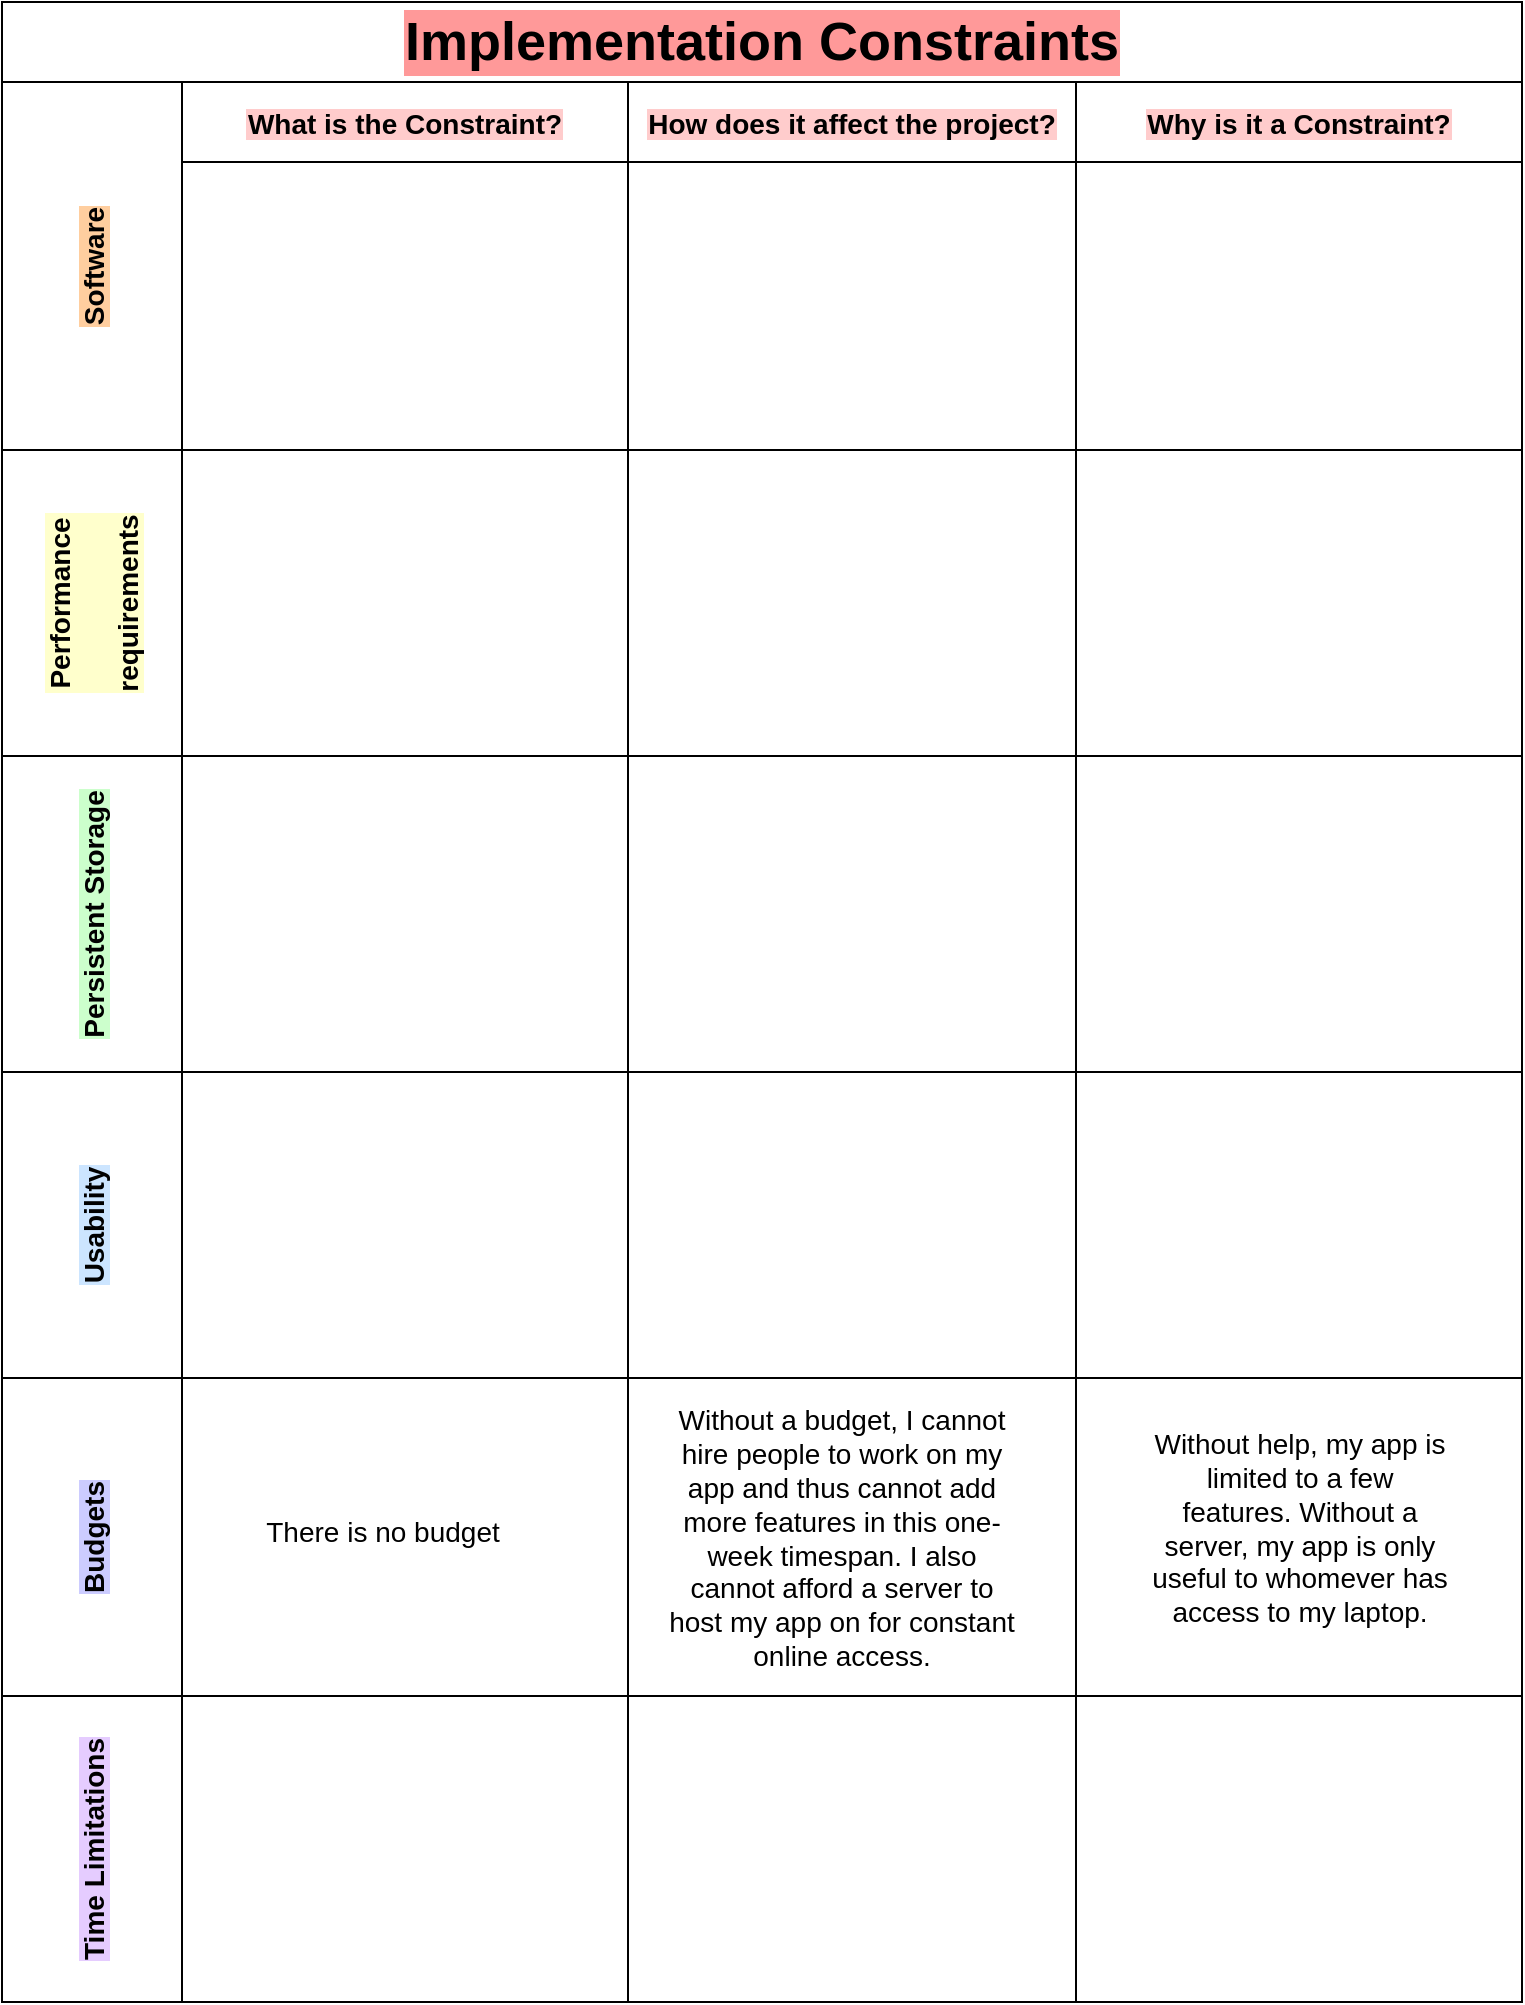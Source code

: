 <mxfile version="20.5.3" type="github">
  <diagram id="YzovN8eB3ZMi87oyrWJg" name="Page-1">
    <mxGraphModel dx="1169" dy="591" grid="1" gridSize="10" guides="1" tooltips="1" connect="1" arrows="1" fold="1" page="1" pageScale="1" pageWidth="827" pageHeight="1169" math="0" shadow="0">
      <root>
        <mxCell id="0" />
        <mxCell id="1" parent="0" />
        <mxCell id="AIQYkP_hiyhNMu18dmYw-27" value="Implementation Constraints" style="shape=table;childLayout=tableLayout;startSize=40;collapsible=0;recursiveResize=0;expand=0;fontStyle=1;labelBackgroundColor=#FF9999;fontSize=27;whiteSpace=wrap;html=1;spacingLeft=0;" vertex="1" parent="1">
          <mxGeometry x="40" y="20" width="760" height="1000" as="geometry" />
        </mxCell>
        <object label="Software" id="AIQYkP_hiyhNMu18dmYw-28">
          <mxCell style="shape=tableRow;horizontal=0;startSize=90;swimlaneHead=0;swimlaneBody=0;top=0;left=0;bottom=0;right=0;dropTarget=0;fillColor=none;collapsible=0;recursiveResize=0;expand=0;fontStyle=1;movable=1;resizable=1;rotatable=1;deletable=1;editable=1;connectable=1;fontSize=14;labelBackgroundColor=#FFCE9F;" vertex="1" parent="AIQYkP_hiyhNMu18dmYw-27">
            <mxGeometry y="40" width="760" height="184" as="geometry" />
          </mxCell>
        </object>
        <mxCell id="AIQYkP_hiyhNMu18dmYw-29" value="What is the Constraint?" style="swimlane;swimlaneHead=0;swimlaneBody=0;fontStyle=0;connectable=0;fillColor=none;startSize=40;collapsible=0;recursiveResize=0;expand=0;fontStyle=1;labelBackgroundColor=#FFCCCC;fontSize=14;" vertex="1" parent="AIQYkP_hiyhNMu18dmYw-28">
          <mxGeometry x="90" width="223" height="184" as="geometry">
            <mxRectangle width="223" height="184" as="alternateBounds" />
          </mxGeometry>
        </mxCell>
        <mxCell id="AIQYkP_hiyhNMu18dmYw-30" value="How does it affect the project?" style="swimlane;swimlaneHead=0;swimlaneBody=0;fontStyle=0;connectable=0;fillColor=none;startSize=40;collapsible=0;recursiveResize=0;expand=0;fontStyle=1;labelBackgroundColor=#FFCCCC;fontSize=14;" vertex="1" parent="AIQYkP_hiyhNMu18dmYw-28">
          <mxGeometry x="313" width="224" height="184" as="geometry">
            <mxRectangle width="224" height="184" as="alternateBounds" />
          </mxGeometry>
        </mxCell>
        <mxCell id="AIQYkP_hiyhNMu18dmYw-31" value="Why is it a Constraint?" style="swimlane;swimlaneHead=0;swimlaneBody=0;fontStyle=0;connectable=0;fillColor=none;startSize=40;collapsible=0;recursiveResize=0;expand=0;fontStyle=1;labelBackgroundColor=#FFCCCC;fontSize=14;" vertex="1" parent="AIQYkP_hiyhNMu18dmYw-28">
          <mxGeometry x="537" width="223" height="184" as="geometry">
            <mxRectangle width="223" height="184" as="alternateBounds" />
          </mxGeometry>
        </mxCell>
        <mxCell id="AIQYkP_hiyhNMu18dmYw-32" value="Performance &#xa;&#xa;requirements" style="shape=tableRow;horizontal=0;startSize=90;swimlaneHead=0;swimlaneBody=0;top=0;left=0;bottom=0;right=0;dropTarget=0;fillColor=none;collapsible=0;recursiveResize=0;expand=0;fontStyle=1;fontSize=14;labelBackgroundColor=#FFFFCC;" vertex="1" parent="AIQYkP_hiyhNMu18dmYw-27">
          <mxGeometry y="224" width="760" height="153" as="geometry" />
        </mxCell>
        <mxCell id="AIQYkP_hiyhNMu18dmYw-33" value="" style="swimlane;swimlaneHead=0;swimlaneBody=0;fontStyle=0;connectable=0;fillColor=none;startSize=0;collapsible=0;recursiveResize=0;expand=0;fontStyle=1;" vertex="1" parent="AIQYkP_hiyhNMu18dmYw-32">
          <mxGeometry x="90" width="223" height="153" as="geometry">
            <mxRectangle width="223" height="153" as="alternateBounds" />
          </mxGeometry>
        </mxCell>
        <mxCell id="AIQYkP_hiyhNMu18dmYw-34" value="" style="swimlane;swimlaneHead=0;swimlaneBody=0;fontStyle=0;connectable=0;fillColor=none;startSize=0;collapsible=0;recursiveResize=0;expand=0;fontStyle=1;" vertex="1" parent="AIQYkP_hiyhNMu18dmYw-32">
          <mxGeometry x="313" width="224" height="153" as="geometry">
            <mxRectangle width="224" height="153" as="alternateBounds" />
          </mxGeometry>
        </mxCell>
        <mxCell id="AIQYkP_hiyhNMu18dmYw-35" value="" style="swimlane;swimlaneHead=0;swimlaneBody=0;fontStyle=0;connectable=0;fillColor=none;startSize=0;collapsible=0;recursiveResize=0;expand=0;fontStyle=1;" vertex="1" parent="AIQYkP_hiyhNMu18dmYw-32">
          <mxGeometry x="537" width="223" height="153" as="geometry">
            <mxRectangle width="223" height="153" as="alternateBounds" />
          </mxGeometry>
        </mxCell>
        <mxCell id="AIQYkP_hiyhNMu18dmYw-36" value="Persistent Storage" style="shape=tableRow;horizontal=0;startSize=90;swimlaneHead=0;swimlaneBody=0;top=0;left=0;bottom=0;right=0;dropTarget=0;fillColor=none;collapsible=0;recursiveResize=0;expand=0;fontStyle=1;labelBackgroundColor=#CCFFCC;fontSize=14;" vertex="1" parent="AIQYkP_hiyhNMu18dmYw-27">
          <mxGeometry y="377" width="760" height="158" as="geometry" />
        </mxCell>
        <mxCell id="AIQYkP_hiyhNMu18dmYw-37" value="" style="swimlane;swimlaneHead=0;swimlaneBody=0;fontStyle=0;connectable=0;fillColor=none;startSize=0;collapsible=0;recursiveResize=0;expand=0;fontStyle=1;" vertex="1" parent="AIQYkP_hiyhNMu18dmYw-36">
          <mxGeometry x="90" width="223" height="158" as="geometry">
            <mxRectangle width="223" height="158" as="alternateBounds" />
          </mxGeometry>
        </mxCell>
        <mxCell id="AIQYkP_hiyhNMu18dmYw-38" value="" style="swimlane;swimlaneHead=0;swimlaneBody=0;fontStyle=0;connectable=0;fillColor=none;startSize=0;collapsible=0;recursiveResize=0;expand=0;fontStyle=1;" vertex="1" parent="AIQYkP_hiyhNMu18dmYw-36">
          <mxGeometry x="313" width="224" height="158" as="geometry">
            <mxRectangle width="224" height="158" as="alternateBounds" />
          </mxGeometry>
        </mxCell>
        <mxCell id="AIQYkP_hiyhNMu18dmYw-39" value="" style="swimlane;swimlaneHead=0;swimlaneBody=0;fontStyle=0;connectable=0;fillColor=none;startSize=0;collapsible=0;recursiveResize=0;expand=0;fontStyle=1;" vertex="1" parent="AIQYkP_hiyhNMu18dmYw-36">
          <mxGeometry x="537" width="223" height="158" as="geometry">
            <mxRectangle width="223" height="158" as="alternateBounds" />
          </mxGeometry>
        </mxCell>
        <mxCell id="AIQYkP_hiyhNMu18dmYw-75" value="Usability" style="shape=tableRow;horizontal=0;startSize=90;swimlaneHead=0;swimlaneBody=0;top=0;left=0;bottom=0;right=0;dropTarget=0;fillColor=none;collapsible=0;recursiveResize=0;expand=0;fontStyle=1;labelBackgroundColor=#CCE5FF;fontSize=14;" vertex="1" parent="AIQYkP_hiyhNMu18dmYw-27">
          <mxGeometry y="535" width="760" height="153" as="geometry" />
        </mxCell>
        <mxCell id="AIQYkP_hiyhNMu18dmYw-76" style="swimlane;swimlaneHead=0;swimlaneBody=0;fontStyle=0;connectable=0;fillColor=none;startSize=0;collapsible=0;recursiveResize=0;expand=0;fontStyle=1;" vertex="1" parent="AIQYkP_hiyhNMu18dmYw-75">
          <mxGeometry x="90" width="223" height="153" as="geometry">
            <mxRectangle width="223" height="153" as="alternateBounds" />
          </mxGeometry>
        </mxCell>
        <mxCell id="AIQYkP_hiyhNMu18dmYw-77" style="swimlane;swimlaneHead=0;swimlaneBody=0;fontStyle=0;connectable=0;fillColor=none;startSize=0;collapsible=0;recursiveResize=0;expand=0;fontStyle=1;" vertex="1" parent="AIQYkP_hiyhNMu18dmYw-75">
          <mxGeometry x="313" width="224" height="153" as="geometry">
            <mxRectangle width="224" height="153" as="alternateBounds" />
          </mxGeometry>
        </mxCell>
        <mxCell id="AIQYkP_hiyhNMu18dmYw-78" style="swimlane;swimlaneHead=0;swimlaneBody=0;fontStyle=0;connectable=0;fillColor=none;startSize=0;collapsible=0;recursiveResize=0;expand=0;fontStyle=1;" vertex="1" parent="AIQYkP_hiyhNMu18dmYw-75">
          <mxGeometry x="537" width="223" height="153" as="geometry">
            <mxRectangle width="223" height="153" as="alternateBounds" />
          </mxGeometry>
        </mxCell>
        <mxCell id="AIQYkP_hiyhNMu18dmYw-71" value="Budgets" style="shape=tableRow;horizontal=0;startSize=90;swimlaneHead=0;swimlaneBody=0;top=0;left=0;bottom=0;right=0;dropTarget=0;fillColor=none;collapsible=0;recursiveResize=0;expand=0;fontStyle=1;labelBackgroundColor=#CCCCFF;fontSize=14;" vertex="1" parent="AIQYkP_hiyhNMu18dmYw-27">
          <mxGeometry y="688" width="760" height="159" as="geometry" />
        </mxCell>
        <mxCell id="AIQYkP_hiyhNMu18dmYw-72" style="swimlane;swimlaneHead=0;swimlaneBody=0;fontStyle=0;connectable=0;fillColor=none;startSize=0;collapsible=0;recursiveResize=0;expand=0;fontStyle=1;" vertex="1" parent="AIQYkP_hiyhNMu18dmYw-71">
          <mxGeometry x="90" width="223" height="159" as="geometry">
            <mxRectangle width="223" height="159" as="alternateBounds" />
          </mxGeometry>
        </mxCell>
        <mxCell id="AIQYkP_hiyhNMu18dmYw-80" value="There is no budget" style="text;html=1;align=center;verticalAlign=middle;resizable=0;points=[];autosize=1;strokeColor=none;fillColor=none;fontSize=14;" vertex="1" parent="AIQYkP_hiyhNMu18dmYw-72">
          <mxGeometry x="30" y="62" width="140" height="30" as="geometry" />
        </mxCell>
        <mxCell id="AIQYkP_hiyhNMu18dmYw-73" style="swimlane;swimlaneHead=0;swimlaneBody=0;fontStyle=0;connectable=0;fillColor=none;startSize=0;collapsible=0;recursiveResize=0;expand=0;fontStyle=1;" vertex="1" parent="AIQYkP_hiyhNMu18dmYw-71">
          <mxGeometry x="313" width="224" height="159" as="geometry">
            <mxRectangle width="224" height="159" as="alternateBounds" />
          </mxGeometry>
        </mxCell>
        <mxCell id="AIQYkP_hiyhNMu18dmYw-84" value="Without a budget, I cannot hire people to work on my app and thus cannot add more features in this one-week timespan. I also cannot afford a server to host my app on for constant online access." style="text;html=1;strokeColor=none;fillColor=none;align=center;verticalAlign=middle;whiteSpace=wrap;rounded=0;labelBackgroundColor=none;fontSize=14;" vertex="1" parent="AIQYkP_hiyhNMu18dmYw-73">
          <mxGeometry x="17" y="19.5" width="180" height="120" as="geometry" />
        </mxCell>
        <mxCell id="AIQYkP_hiyhNMu18dmYw-74" style="swimlane;swimlaneHead=0;swimlaneBody=0;fontStyle=0;connectable=0;fillColor=none;startSize=0;collapsible=0;recursiveResize=0;expand=0;fontStyle=1;" vertex="1" parent="AIQYkP_hiyhNMu18dmYw-71">
          <mxGeometry x="537" width="223" height="159" as="geometry">
            <mxRectangle width="223" height="159" as="alternateBounds" />
          </mxGeometry>
        </mxCell>
        <mxCell id="AIQYkP_hiyhNMu18dmYw-85" value="Without help, my app is limited to a few features. Without a server, my app is only useful to whomever has access to my laptop." style="text;html=1;strokeColor=none;fillColor=none;align=center;verticalAlign=middle;whiteSpace=wrap;rounded=0;labelBackgroundColor=none;fontSize=14;" vertex="1" parent="AIQYkP_hiyhNMu18dmYw-74">
          <mxGeometry x="36.5" y="19.5" width="150" height="110" as="geometry" />
        </mxCell>
        <mxCell id="AIQYkP_hiyhNMu18dmYw-67" value="Time Limitations" style="shape=tableRow;horizontal=0;startSize=90;swimlaneHead=0;swimlaneBody=0;top=0;left=0;bottom=0;right=0;dropTarget=0;fillColor=none;collapsible=0;recursiveResize=0;expand=0;fontStyle=1;fontSize=14;labelBackgroundColor=#E5CCFF;" vertex="1" parent="AIQYkP_hiyhNMu18dmYw-27">
          <mxGeometry y="847" width="760" height="153" as="geometry" />
        </mxCell>
        <mxCell id="AIQYkP_hiyhNMu18dmYw-68" style="swimlane;swimlaneHead=0;swimlaneBody=0;fontStyle=0;connectable=0;fillColor=none;startSize=0;collapsible=0;recursiveResize=0;expand=0;fontStyle=1;" vertex="1" parent="AIQYkP_hiyhNMu18dmYw-67">
          <mxGeometry x="90" width="223" height="153" as="geometry">
            <mxRectangle width="223" height="153" as="alternateBounds" />
          </mxGeometry>
        </mxCell>
        <mxCell id="AIQYkP_hiyhNMu18dmYw-69" style="swimlane;swimlaneHead=0;swimlaneBody=0;fontStyle=0;connectable=0;fillColor=none;startSize=0;collapsible=0;recursiveResize=0;expand=0;fontStyle=1;" vertex="1" parent="AIQYkP_hiyhNMu18dmYw-67">
          <mxGeometry x="313" width="224" height="153" as="geometry">
            <mxRectangle width="224" height="153" as="alternateBounds" />
          </mxGeometry>
        </mxCell>
        <mxCell id="AIQYkP_hiyhNMu18dmYw-70" style="swimlane;swimlaneHead=0;swimlaneBody=0;fontStyle=0;connectable=0;fillColor=none;startSize=0;collapsible=0;recursiveResize=0;expand=0;fontStyle=1;" vertex="1" parent="AIQYkP_hiyhNMu18dmYw-67">
          <mxGeometry x="537" width="223" height="153" as="geometry">
            <mxRectangle width="223" height="153" as="alternateBounds" />
          </mxGeometry>
        </mxCell>
      </root>
    </mxGraphModel>
  </diagram>
</mxfile>
